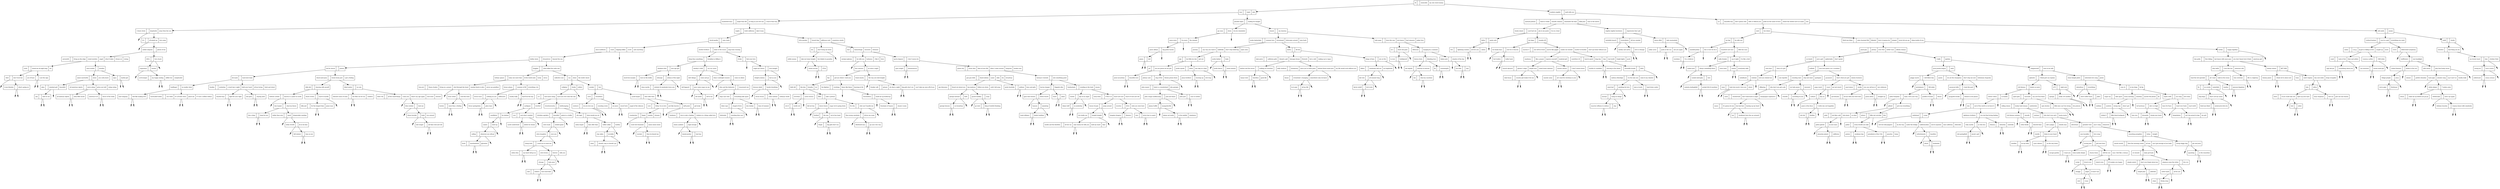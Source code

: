 digraph{
graph [ordering="out"];
node [fontsize = "10"shape = "record"];
"lit" [label ="lit | |  miserable |  my own worst enemy"];
"iyaz" [label ="iyaz | |  reply |  solo"];
"backstreet boys" [label ="backstreet boys | |  larger than life |  as long as you love me |  I want it that way"];
"3 doors down" [label ="3 doors down | |  kryptonite |  away from the sun"];
"311" [label ="311 | |  all mixed up |  love song"];
"ashlee simpson" [label ="ashlee simpson | |  pieces of me"];
"aerosmith" [label ="aerosmith | |  living on the edge |  sweet emotion |  angel |  what it takes |  dream on  |  crying"];
"ac/dc" [label ="ac/dc | |  shook me all night long |  tnt"];
"3oh3" [label ="3oh3 | |  don't trust me"];
"4 non blondes" [label ="4 non blondes | |  what's going on"];
"ace of base" [label ="ace of base | |  i saw the sign"];
"anna malick" [label ="anna malick | |  breathe"];
"alanis morrisette" [label ="alanis morrisette | |  ironic |  you outta know"];
"akon" [label ="akon | |  sweetest girl |  beautiful"];
"aha" [label ="aha | |  take on me"];
"all american rejects" [label ="all american rejects | |  move along |  gives you hell |  swing swing"];
"all ameican rejects" [label ="all ameican rejects | |  dirty little secret"];
"american hi fi" [label ="american hi fi | |  flavor of the week"];
"aqua" [label ="aqua | |  barbie girl"];
"b52's" [label ="b52's | |  love shack"];
"augustana" [label ="augustana | |  boston"];
"avril lavigne" [label ="avril lavigne | |  my happy ending |  sk8ter boi |  complicated"];
"eagles" [label ="eagles | |  hotel california |  take it easy"];
"david guetta" [label ="david guetta | |  sexy chick"];
"dave matthews" [label ="dave matthews | |  crash |  tripping billies |  crush |  ants marching"];
"bobby darin" [label ="bobby darin | |  dreamlover |  beyond the sea"];
"bel biv devoe" [label ="bel biv devoe | |  poison"];
"bb mack" [label ="bb mack | |  back here baby"];
"badfinger" [label ="badfinger | |  no matter what"];
"bad company" [label ="bad company | |  feel like making love"];
"barenaked ladies" [label ="barenaked ladies | |  one week |  it's all been done |  pinch me |  if i had a million dollars"];
"beatles" [label ="beatles | |  yesterday |  a hard day's night |  hold your hand |  all my loving |  twist and shout"];
"beastie boys" [label ="beastie boys | |  fight for your right"];
"bee gees" [label ="bee gees | |  staying alive"];
"black eyed peas" [label ="black eyed peas | |  boom boom pow |  i got a feeling"];
"billy idol" [label ="billy idol | |  dancing with myself"];
"belinda carlisle" [label ="belinda carlisle | |  heaven is a place on earth"];
"ben harper" [label ="ben harper | |  steal my kisses"];
"ben e king" [label ="ben e king | |  stand by me"];
"better than ezra" [label ="better than ezra | |  good |  desperately wanting"];
"betty everett" [label ="betty everett | |  its in his kiss"];
"bill winters" [label ="bill winters | |  lean on me"];
"black crowes" [label ="black crowes | |  hard to handle"];
"billy joel" [label ="billy joel | |  for the longest time |  piano man"];
"blind melon" [label ="blind melon | |  no rain"];
"blessed union of souls" [label ="blessed union of souls | |  she likes me for me |  i believe"];
"blink 182" [label ="blink 182 | |  all the small things |  i miss you |  what's my age again |  rock show |  dammit"];
"blue october" [label ="blue october | |  hate me"];
"blues traveler" [label ="blues traveler | |  hook |  run around"];
"bob seager" [label ="bob seager | |  old time rock and roll"];
"buggles" [label ="buggles | |  video killed the radio star"];
"britney spears" [label ="britney spears | |  baby one more time |  til the world ends |  lucky |  circus"];
"bon jovi" [label ="bon jovi | |  blaze of glory |  living on a prayer |  shot through the heart |  wanted dead or alive |  never say goodbye"];
"brian setzer" [label ="brian setzer | |  rock this town"];
"boston" [label ="boston | |  more than a feeling"];
"bryan adams" [label ="bryan adams | |  summer of 69 |  everything i do"];
"bruno mars" [label ="bruno mars | |  nothing on you |  billionaire"];
"bruce springsteen" [label ="bruce springsteen | |  glory days"];
"buddy holly" [label ="buddy holly | |  that'll be the day"];
"collective soul" [label ="collective soul | |  run |  shine |  the world i know"];
"coldplay" [label ="coldplay | |  clocks |  yellow"];
"ccr" [label ="ccr | |  bad moon rising |  have you ever seen the rain"];
"cardigans" [label ="cardigans | |  lovefool"];
"candlebox" [label ="candlebox | |  far behind"];
"cameo" [label ="cameo | |  word up"];
"calling" [label ="calling | |  wherever you will go"];
"bush" [label ="bush | |  machinehead |  glycerine"];
"cars" [label ="cars | |  just what i needed"];
"carrie underwood" [label ="carrie underwood | |  before he cheats"];
"chumbawumba" [label ="chumbawumba | |  tubthumping"];
"christina aguilera" [label ="christina aguilera | |  beautiful |  genie in a bottle"];
"chris isaak" [label ="chris isaak | |  wicked game"];
"chris daughtry" [label ="chris daughtry | |  over you"];
"cheap trick" [label ="cheap trick | |  i want you to want me"];
"celine dion" [label ="celine dion | |  my heart will go on"];
"chris brown" [label ="chris brown | |  forever |  with you"];
"chicago" [label ="chicago | |  look away"];
"cher" [label ="cher | |  believe |  turn back time"];
"city high" [label ="city high | |  what would you do"];
"cindy lauper" [label ="cindy lauper | |  time after time"];
"colbie caillat" [label ="colbie caillat | |  bubbly"];
"clay aiken" [label ="clay aiken | |  invisible"];
"clash" [label ="clash | |  should i stay or should i go"];
"cracker" [label ="cracker | |  low"];
"corrs" [label ="corrs | |  breathless"];
"contours" [label ="contours | |  do you love me"];
"counting crows" [label ="counting crows | |  mr jones |  round here |  angel of the silences"];
"cyndi lauper" [label ="cyndi lauper | |  time after time"];
"cure" [label ="cure | |  friday i'm in love |  just like heaven"];
"cranberries" [label ="cranberries | |  linger |  zombie |  dreams"];
"crash test dummies" [label ="crash test dummies | |  mmm mmm mmm"];
"crystals" [label ="crystals | |  then he kissed me"];
"daft punk" [label ="daft punk | |  get lucky"];
"darkness" [label ="darkness | |  love is only a feeling |  i believe in a thing called love"];
"damn yankees" [label ="damn yankees | |  high enough"];
"daniel powter" [label ="daniel powter | |  bad day"];
"doobie brothers" [label ="doobie brothers | |  listen to the music |  long train running"];
"deep blue something" [label ="deep blue something | |  breakfast at tiffany's"];
"deadeye dick" [label ="deadeye dick | |  new age girl"];
"david lee murphy" [label ="david lee murphy | |  dust on the bottle"];
"debarge" [label ="debarge | |  rythym of the night"];
"dean martin" [label ="dean martin | |  nobody til somebody loves you"];
"destiny's child" [label ="destiny's child | |  say my name"];
"dell vikings" [label ="dell vikings | |  come and go"];
"def leppard" [label ="def leppard | |  pour some sugar on me"];
"del amitri" [label ="del amitri | |  roll to me"];
"dexy's midnight runners" [label ="dexy's midnight runners | |  come on eileen"];
"dion and the belmonts" [label ="dion and the belmonts | |  runaround sue"];
"dog's eye view" [label ="dog's eye view | |  everything falls apart"];
"dixie cups" [label ="dixie cups | |  chapel of love"];
"dishwalla" [label ="dishwalla | |  counting blue cars"];
"don henley" [label ="don henley | |  boys of summer"];
"drake" [label ="drake | |  find your love"];
"eagle eye cherry" [label ="eagle eye cherry | |  save tonight"];
"dwight yoakum" [label ="dwight yoakum | |  fast as you"];
"duncan sheik" [label ="duncan sheik | |  barely breathing"];
"duran duran" [label ="duran duran | |  come undone |  ordinary world"];
"elvis presley" [label ="elvis presley | |  hound dog |  jailhouse rock |  suspicious minds"];
"elo" [label ="elo | |  don't bring me down"];
"eddie money" [label ="eddie money | |  take me home tonight |  two tickets to paradise"];
"edwin mccain" [label ="edwin mccain | |  i'll be"];
"fuel" [label ="fuel | |  hemorrhage |  innocent |  shimmer"];
"enrique iglesias" [label ="enrique iglesias | |  be with you |  bailamos |  i like it |  hero"];
"four seasons" [label ="four seasons | |  oh what a night"];
"flys" [label ="flys | |  got you where i want you"];
"faith hill" [label ="faith hill | |  this kiss |  breathe |  cry"];
"everclear" [label ="everclear | |  santa monica"];
"eve 6" [label ="eve 6 | |  inside out"];
"filter" [label ="filter | |  take a picture"];
"fall out boy" [label ="fall out boy | |  dance dance |  sugar we're going down"];
"fastball" [label ="fastball | |  the way |  out of my head"];
"fergie" [label ="fergie | |  big girls don't cry"];
"flo rida" [label ="flo rida | |  club can't handle me"];
"fine young cannibals" [label ="fine young cannibals | |  drives me crazy"];
"fleetwood mac" [label ="fleetwood mac | |  go your own way"];
"foo fighters" [label ="foo fighters | |  everlong |  times like these |  learning to fly"];
"foundations" [label ="foundations | |  build me up buttercup"];
"fountains of wayne" [label ="fountains of wayne | |  stacey's mom"];
"frank sinatra" [label ="frank sinatra | |  the way you look tonight"];
"frankie valli" [label ="frankie valli | |  grease  |  oh what a night |  big girls don't cry |  can't take my eyes off of you"];
"gavin degraw" [label ="gavin degraw | |  i don't wanna be"];
"gary wright" [label ="gary wright | |  dreamweaver"];
"green day" [label ="green day | |  brain stew |  time of your life |  when I come around |  longview |  basket case"];
"goo goo dolls" [label ="goo goo dolls | |  black balloon |  name |  slide |  iris |  broadway"];
"gin blossoms" [label ="gin blossoms | |  found out about you |  hey jealousy |  follow you down |  until i fall away"];
"george michael" [label ="george michael | |  faith"];
"george benson" [label ="george benson | |  on broadway"];
"gnarls barkley" [label ="gnarls barkley | |  crazy"];
"go west" [label ="go west | |  king of wishful thinking"];
"good charlotte" [label ="good charlotte | |  anthem |  boys and girls"];
"herman's hermits" [label ="herman's hermits | |  into something good"];
"harvey danger" [label ="harvey danger | |  flagpole sitta"];
"gym class heroes" [label ="gym class heroes | |  stereo hearts"];
"hanson" [label ="hanson | |  mmmbop"];
"hank williams" [label ="hank williams | |  family tradition"];
"heart" [label ="heart | |  alone"];
"hoobastank" [label ="hoobastank | |  crawling in the dark |  reason"];
"hinder" [label ="hinder | |  lips of an angel"];
"hilary duff" [label ="hilary duff | |  so yesterday"];
"huey lewis" [label ="huey lewis | |  if this is it |  heart and soul |  heart of rock and roll"];
"house of pain" [label ="house of pain | |  jump around"];
"hot chelle rae" [label ="hot chelle rae | |  tonight tonight"];
"hootie and the blowfish" [label ="hootie and the blowfish | |  let her cry |  only wanna be with you |  hold my hand |  time"];
"incubus" [label ="incubus | |  drive |  wish you were here"];
"imagine dragons" [label ="imagine dragons | |  demons"];
"inxs" [label ="inxs | |  never tear us apart"];
"jennifer lopez" [label ="jennifer lopez | |  waiting for tonight"];
"jay sean" [label ="jay sean | |  down |  do you remember"];
"jason mraz" [label ="jason mraz | |  I'm yours |  the remedy"];
"jason aldean" [label ="jason aldean | |  big green tractor"];
"james" [label ="james | |  laid"];
"knack" [label ="knack | |  my sharona"];
"justin timberlake" [label ="justin timberlake | |  summer love |  lovestoned |  what goes around |  sexy back"];
"journey" [label ="journey | |  any way you want it |  faithfully |  don't stop believing |  open arms"];
"jojo" [label ="jojo | |  too little too late |  get out"];
"jet" [label ="jet | |  are you gonna be my girl"];
"jesse mccartney" [label ="jesse mccartney | |  beautiful soul"];
"johnny cash" [label ="johnny cash | |  ring of fire |  folsom prison blues"];
"john mayer" [label ="john mayer | |  body is a wonderland |  why georgia"];
"john cougar mellencamp" [label ="john cougar mellencamp | |  jack and diane"];
"jimmy buffet" [label ="jimmy buffet | |  margaritaville"];
"jimmy eat world" [label ="jimmy eat world | |  in the middle |  sweetness"];
"john parr" [label ="john parr | |  man in motion"];
"jordin sparks" [label ="jordin sparks | |  tattoo |  one step at a time"];
"jonas brothers" [label ="jonas brothers | |  burning up |  love bug"];
"justin bieber" [label ="justin bieber | |  baby"];
"justin biever" [label ="justin biever | |  eenie meenie"];
"kesha" [label ="kesha | |  tik tok"];
"katy perry" [label ="katy perry | |  california girls |  i kissed a girl |  teenage dream |  firework |  hot n cold |  waking up in vegas"];
"katrina and the waves" [label ="katrina and the waves | |  walking on sunshine"];
"kanye west" [label ="kanye west | |  heartless |  good life"];
"kelly clarkson" [label ="kelly clarkson | |  breakaway |  since you've been gone |  behind these hazel eyes |  my life would suck without you"];
"keane" [label ="keane | |  everybody's changing |  somewhere only we know"];
"kc & jojo" [label ="kc & jojo | |  all my life"];
"kings of leon" [label ="kings of leon | |  sex on fire"];
"killers" [label ="killers | |  somebody told me  |  mr brightside"];
"kid rock" [label ="kid rock | |  all summer long"];
"kevin rudolf" [label ="kevin rudolf | |  let it rock"];
"lady gaga" [label ="lady gaga | |  born this way |  just dance |  bad romance |  poker face"];
"la's" [label ="la's | |  there she goes"];
"la roux" [label ="la roux | |  bulletproof"];
"lifehouse" [label ="lifehouse | |  hanging by a moment"];
"leonna lewis" [label ="leonna lewis | |  bleeding love"];
"led zepelin" [label ="led zepelin | |  stairway to heaven"];
"len" [label ="len | |  steal my sunshine"];
"lfo" [label ="lfo | |  summergirls"];
"linkin park" [label ="linkin park | |  shadow of the day"];
"lisa loeb" [label ="lisa loeb | |  stay"];
"modern english" [label ="modern english | |  melt with you"];
"michael jackson" [label ="michael jackson | |  black or white |  smooth criminal |  remember the time |  billie jean |  man in the mirror"];
"lonely island" [label ="lonely island | |  i just had sex |  jizz in my pants |  i'm on a boat"];
"lmfao" [label ="lmfao | |  party rock"];
"live" [label ="live | |  lightning crashes |  all over you |  i alone"];
"lou bega" [label ="lou bega | |  mambo #5"];
"los lonely boys" [label ="los lonely boys | |  how far is heaven"];
"lost trailers" [label ="lost trailers | |  holler back"];
"maroon 5" [label ="maroon 5 | |  she will be loved |  moves like jagger |  makes me wonder |  harder to breathe |  won't go home without you"];
"madonna" [label ="madonna | |  like a prayer |  express yourself |  material girl"];
"lynyrd skynyrd" [label ="lynyrd skynyrd | |  gimme 3 steps |  simple man |  sweet home alabama"];
"luke bryan" [label ="luke bryan | |  country girl shake it for me"];
"marion winans" [label ="marion winans | |  I don't wanna know"];
"mariah carey" [label ="mariah carey | |  all i want for christmas is you"];
"matchbox 20" [label ="matchbox 20 | |  back to good |  long day |  3am |  real world |  bright lights |  push"];
"martha & vandellas" [label ="martha & vandellas | |  dancing in the street"];
"meredith brooks" [label ="meredith brooks | |  bitch"];
"melissa etheridge" [label ="melissa etheridge | |  i'm the only one |  come to my window"];
"meat loaf" [label ="meat loaf | |  anything for love"];
"mccoys" [label ="mccoys | |  hang on sloopy"];
"maurice williams & zodiacs" [label ="maurice williams & zodiacs | |  stay "];
"men at work" [label ="men at work | |  land down under"];
"mighty mighty bosstones" [label ="mighty mighty bosstones | |  impression that i get"];
"michelle branch" [label ="michelle branch | |  everywhere |  all you wanted"];
"mickey and sylvia" [label ="mickey and sylvia | |  love is strange"];
"missy elliot" [label ="missy elliot | |  lady marmalade"];
"miley cyrus" [label ="miley cyrus | |  party in the usa |  see you again"];
"u2" [label ="u2 | |  beautiful day |  who's gonna ride  |  with or without you |  pride (in the name of love) |  where the streets have no name |  one"];
"next" [label ="next | |  too closes"];
"mr big" [label ="mr big | |  be with you"];
"montell jordan" [label ="montell jordan | |  this is how we do it"];
"monkees" [label ="monkees | |  I'm a believer"];
"mumford and sons" [label ="mumford and sons | |  little lion man"];
"nelly furtado" [label ="nelly furtado | |  say it right |  I'm like a bird"];
"naked eyes" [label ="naked eyes | |  always something there"];
"natalie imbruglia" [label ="natalie imbruglia | |  torn"];
"natasha bedingfield" [label ="natasha bedingfield | |  pocket full of sunshine"];
"neon trees" [label ="neon trees | |  animal |  everybody talks"];
"third eye blind" [label ="third eye blind | |  semi charmed life |  blinded |  how's it gonna be |  jumper |  never let you go |  deep inside of you"];
"pearl jam" [label ="pearl jam | |  jeremy |  even flow |  better man |  elderly woman "];
"no doubt" [label ="no doubt | |  just a girl |  spiderwebs |  don't speak"];
"nine days" [label ="nine days | |  story of a girl"];
"nickelback" [label ="nickelback | |  rockstar |  how you remind me"];
"neyo" [label ="neyo | |  hate how much i love you |  closer"];
"outfield" [label ="outfield | |  your love (josie's on a vacation)"];
"one republic" [label ="one republic | |  counting stars |  stop and stare |  apologize"];
"offspring" [label ="offspring | |  why don't you get a job"];
"oasis" [label ="oasis | |  wonderwall |  don't look back in anger |  champagne supernova"];
"nsync" [label ="nsync | |  it's gonna be me |  bye bye bye |  tearing up my heart"];
"oar" [label ="oar | |  shattered (turn the car around)"];
"our lady peace" [label ="our lady peace | |  innocent"];
"orianthi" [label ="orianthi | |  according to you"];
"paramore" [label ="paramore | |  that's what you get |  misery business"];
"papa roach" [label ="papa roach | |  scars |  my last resort"];
"outkast" [label ="outkast | |  hey ya"];
"panic at the disco" [label ="panic at the disco | |  I write sins not tragedies"];
"owl city" [label ="owl city | |  fireflies"];
"paul simon" [label ="paul simon | |  cecilia |  you can call me al |  mrs robinson"];
"pat benatar" [label ="pat benatar | |  hit me with your best shot"];
"paula abdul" [label ="paula abdul | |  straight up"];
"r kelly" [label ="r kelly | |  ignition"];
"pure prairie league" [label ="pure prairie league | |  amie"];
"peggy march" [label ="peggy march | |  i will follow him"];
"proclaimers" [label ="proclaimers | |  500 miles"];
"peter frampton" [label ="peter frampton | |  baby i love your way"];
"pitbull" [label ="pitbull | |  give me everything"];
"pink" [label ="pink | |  just like a pill |  who knew  |  so what"];
"peter gabriel" [label ="peter gabriel | |  in your eyes"];
"phantom planet" [label ="phantom planet | |  california"];
"prince" [label ="prince | |  little red corvette |  kiss"];
"police" [label ="police | |  every breath you take"];
"poison" [label ="poison | |  unskinny bop"];
"presidents of the USA" [label ="presidents of the USA | |  peaches |  lump"];
"puddle of mudd" [label ="puddle of mudd | |  blurry"];
"queen" [label ="queen | |  we are the champions |  don't stop me now |  bohemian rhapsody"];
"pussycat dolls" [label ="pussycat dolls | |  i hate this part"];
"quagarth brooks" [label ="quagarth brooks | |  friends in low places"];
"steppenwolf" [label ="steppenwolf | |  born to be wild"];
"splendor" [label ="splendor | |  I think god can explain"];
"rob thomas" [label ="rob thomas | |  lonely no more"];
"ritchie valens" [label ="ritchie valens | |  la bamba"];
"rem" [label ="rem | |  end of the world as we know it"];
"radiohead" [label ="radiohead | |  creep"];
"red hot chili peppers" [label ="red hot chili peppers | |  by the way |  under the bridge |  californication |  soul to squeeze |  dani california |  otherside"];
"refreshments" [label ="refreshments | |  banditos"];
"rehab" [label ="rehab | |  bartender"];
"righteous brothers" [label ="righteous brothers | |  you lost that loving feeling"];
"ricky martin" [label ="ricky martin | |  la vida loca"];
"rick springfield" [label ="rick springfield | |  jessie's girl"];
"rihanna" [label ="rihanna | |  disturbia |  umbrella"];
"spice girls" [label ="spice girls | |  wannabe |  say you'll be there"];
"rolling stones" [label ="rolling stones | |  honky tonk woman |  satisfaction"];
"rob thomas santana" [label ="rob thomas santana | |  smooth"];
"robin thicke" [label ="robin thicke | |  blurred lines"];
"santana" [label ="santana | |  why don't you and i |  maria maria"];
"salt n peppa" [label ="salt n peppa | |  whatta man"];
"roxette" [label ="roxette | |  listen to your heart"];
"ronettes" [label ="ronettes | |  be my baby"];
"ryan cabrera" [label ="ryan cabrera | |  on the way down"];
"silverchair" [label ="silverchair | |  greatest view |  ana's song |  tomorrow"];
"sara barailles" [label ="sara barailles | |  love song"];
"saving jane" [label ="saving jane | |  girl next door"];
"savage garden" [label ="savage garden | |  I want you |  truly madly deeply"];
"shania twain" [label ="shania twain | |  still the one |  man i feel like a woman"];
"script" [label ="script | |  break even"];
"shaggy" [label ="shaggy | |  angel |  it wasn't me"];
"seal" [label ="seal | |  crazy"];
"sheryl crow" [label ="sheryl crow | |  if it makes you happy"];
"smashing pumpkins" [label ="smashing pumpkins | |  today |  tonight"];
"smash mouth" [label ="smash mouth | |  then the morning comes |  all star |  can't get enough of you baby"];
"sir mixalot" [label ="sir mixalot | |  baby got back"];
"simple minds" [label ="simple minds | |  don't you forget about me"];
"simple plan" [label ="simple plan | |  addicted"];
"sixpence none the richer" [label ="sixpence none the richer | |  kiss me"];
"sister hazel" [label ="sister hazel | |  all for you"];
"sisqo" [label ="sisqo | |  thong song"];
"snoop doggy dog" [label ="snoop doggy dog | |  gin and juice"];
"spacehog" [label ="spacehog | |  in the meantime"];
"spin doctors" [label ="spin doctors | |  little miss can't be wrong |  two princes"];
"sr71" [label ="sr71 | |  right now"];
"sponge" [label ="sponge | |  molly (16 candles)"];
"stone temple pilots" [label ="stone temple pilots | |  interstate love song |  plush"];
"stereofuse" [label ="stereofuse | |  everything"];
"steve miller band" [label ="steve miller band | |  joker"];
"sum 41" [label ="sum 41 | |  in too deep |  fat lip"];
"sugar ray" [label ="sugar ray | |  falls apart |  every morning |  someday |  answer the phone |  fly"];
"sublime" [label ="sublime | |  santeria |  wrong way |  what I got"];
"stroke 9" [label ="stroke 9 | |  little black backpack"];
"taylor swift" [label ="taylor swift | |  our song |  love story"];
"tal bachman" [label ="tal bachman | |  she's so high"];
"taio cruz" [label ="taio cruz | |  dynamite |  break your heart"];
"tears for fears" [label ="tears for fears | |  head over heals |  mad world"];
"temptations" [label ="temptations | |  ain't too proud to beg |  my girl"];
"turtles" [label ="turtles | |  happy together"];
"tom petty" [label ="tom petty | |  free falling |  last dance with mary jane |  you don't know how it feels |  american girl"];
"toby keith" [label ="toby keith | |  i love this bar |  american ride"];
"toad the wet sprocket" [label ="toad the wet sprocket | |  all i want |  walk on the ocean"];
"tlc" [label ="tlc | |  no scrubs |  waterfalls"];
"ting tings" [label ="ting tings | |  that's not my name"];
"thrid eye blind" [label ="thrid eye blind | |  motorcycle drive by"];
"toadies" [label ="toadies | |  possum kingdom"];
"tom cochrane" [label ="tom cochrane | |  life is a highway"];
"tommy tutone" [label ="tommy tutone | |  867 5309"];
"tommy james" [label ="tommy james | |  i think we're alone now"];
"train" [label ="train | |  meet virginia |  hey soul sister |  drops of jupiter"];
"toto" [label ="toto | |  africa"];
"tonic" [label ="tonic | |  if you could only see |  open up your eyes"];
"tool" [label ="tool | |  sober"];
"tracy chapman" [label ="tracy chapman | |  fast car |  give me one reason"];
"will smith" [label ="will smith | |  miami"];
"vertical horizon" [label ="vertical horizon | |  you're a god |  everything you want"];
"usher" [label ="usher | |  o.m.g. |  dj got us falling in love |  caught up |  more"];
"used" [label ="used | |  taste of ink |  blue and yellow"];
"ugly kid joe" [label ="ugly kid joe | |  everything about you"];
"vanessa carlton" [label ="vanessa carlton | |  1000 miles"];
"van morrison" [label ="van morrison | |  brown eyed girl"];
"verve" [label ="verve | |  bittersweet symphony"];
"wallflowers" [label ="wallflowers | |  one headlight"];
"violent femmes" [label ="violent femmes | |  blister in the sun"];
"village people" [label ="village people | |  ymca"];
"verve pipe" [label ="verve pipe | |  freshman"];
"wild cherry" [label ="wild cherry | |  play that funky music"];
"weezer" [label ="weezer | |  perfect situation |  hash pipe |  sweater song |  say it ain't so |  buddy holly"];
"white stripes" [label ="white stripes | |  7 nation army"];
"wham" [label ="wham | |  wake me up before you go go"];
"whitesnake" [label ="whitesnake | |  here I go again"];
"whitney houston" [label ="whitney houston | |  i wanna dance with somebody"];
"zedd" [label ="zedd | |  clarity"];
"wonders" [label ="wonders | |  that thing you do"];
"zac brown band" [label ="zac brown band | |  toes |  chicken fried"];
"young mc" [label ="young mc | |  bust a move"];
"yellowcard" [label ="yellowcard | |  ocean avenue"];
"lit"  -> "iyaz" 
"iyaz"  -> "backstreet boys" 
"backstreet boys"  -> "3 doors down" 
nullptr0[shape=point]
"3 doors down"  -> nullptr0
"3 doors down"  -> "311" 
nullptr1[shape=point]
"311"  -> nullptr1
"311"  -> "ashlee simpson" 
"ashlee simpson"  -> "aerosmith" 
"aerosmith"  -> "ac/dc" 
"ac/dc"  -> "3oh3" 
nullptr2[shape=point]
"3oh3"  -> nullptr2
"3oh3"  -> "4 non blondes" 
nullptr3[shape=point]
"4 non blondes"  -> nullptr3
nullptr4[shape=point]
"4 non blondes"  -> nullptr4
"ac/dc"  -> "ace of base" 
nullptr5[shape=point]
"ace of base"  -> nullptr5
nullptr6[shape=point]
"ace of base"  -> nullptr6
"aerosmith"  -> "anna malick" 
"anna malick"  -> "alanis morrisette" 
"alanis morrisette"  -> "akon" 
"akon"  -> "aha" 
nullptr7[shape=point]
"aha"  -> nullptr7
nullptr8[shape=point]
"aha"  -> nullptr8
nullptr9[shape=point]
"akon"  -> nullptr9
"alanis morrisette"  -> "all american rejects" 
"all american rejects"  -> "all ameican rejects" 
nullptr10[shape=point]
"all ameican rejects"  -> nullptr10
nullptr11[shape=point]
"all ameican rejects"  -> nullptr11
"all american rejects"  -> "american hi fi" 
nullptr12[shape=point]
"american hi fi"  -> nullptr12
nullptr13[shape=point]
"american hi fi"  -> nullptr13
"anna malick"  -> "aqua" 
nullptr14[shape=point]
"aqua"  -> nullptr14
nullptr15[shape=point]
"aqua"  -> nullptr15
"ashlee simpson"  -> "b52's" 
"b52's"  -> "augustana" 
nullptr16[shape=point]
"augustana"  -> nullptr16
"augustana"  -> "avril lavigne" 
nullptr17[shape=point]
"avril lavigne"  -> nullptr17
nullptr18[shape=point]
"avril lavigne"  -> nullptr18
nullptr19[shape=point]
"b52's"  -> nullptr19
"backstreet boys"  -> "eagles" 
"eagles"  -> "david guetta" 
"david guetta"  -> "dave matthews" 
"dave matthews"  -> "bobby darin" 
"bobby darin"  -> "bel biv devoe" 
"bel biv devoe"  -> "bb mack" 
"bb mack"  -> "badfinger" 
"badfinger"  -> "bad company" 
nullptr20[shape=point]
"bad company"  -> nullptr20
nullptr21[shape=point]
"bad company"  -> nullptr21
"badfinger"  -> "barenaked ladies" 
nullptr22[shape=point]
"barenaked ladies"  -> nullptr22
nullptr23[shape=point]
"barenaked ladies"  -> nullptr23
"bb mack"  -> "beatles" 
"beatles"  -> "beastie boys" 
nullptr24[shape=point]
"beastie boys"  -> nullptr24
nullptr25[shape=point]
"beastie boys"  -> nullptr25
"beatles"  -> "bee gees" 
nullptr26[shape=point]
"bee gees"  -> nullptr26
nullptr27[shape=point]
"bee gees"  -> nullptr27
"bel biv devoe"  -> "black eyed peas" 
"black eyed peas"  -> "billy idol" 
"billy idol"  -> "belinda carlisle" 
nullptr28[shape=point]
"belinda carlisle"  -> nullptr28
"belinda carlisle"  -> "ben harper" 
"ben harper"  -> "ben e king" 
nullptr29[shape=point]
"ben e king"  -> nullptr29
nullptr30[shape=point]
"ben e king"  -> nullptr30
"ben harper"  -> "better than ezra" 
nullptr31[shape=point]
"better than ezra"  -> nullptr31
"better than ezra"  -> "betty everett" 
nullptr32[shape=point]
"betty everett"  -> nullptr32
"betty everett"  -> "bill winters" 
nullptr33[shape=point]
"bill winters"  -> nullptr33
nullptr34[shape=point]
"bill winters"  -> nullptr34
"billy idol"  -> "black crowes" 
"black crowes"  -> "billy joel" 
nullptr35[shape=point]
"billy joel"  -> nullptr35
nullptr36[shape=point]
"billy joel"  -> nullptr36
nullptr37[shape=point]
"black crowes"  -> nullptr37
"black eyed peas"  -> "blind melon" 
"blind melon"  -> "blessed union of souls" 
nullptr38[shape=point]
"blessed union of souls"  -> nullptr38
nullptr39[shape=point]
"blessed union of souls"  -> nullptr39
"blind melon"  -> "blink 182" 
nullptr40[shape=point]
"blink 182"  -> nullptr40
"blink 182"  -> "blue october" 
nullptr41[shape=point]
"blue october"  -> nullptr41
"blue october"  -> "blues traveler" 
nullptr42[shape=point]
"blues traveler"  -> nullptr42
"blues traveler"  -> "bob seager" 
nullptr43[shape=point]
"bob seager"  -> nullptr43
nullptr44[shape=point]
"bob seager"  -> nullptr44
"bobby darin"  -> "buggles" 
"buggles"  -> "britney spears" 
"britney spears"  -> "bon jovi" 
nullptr45[shape=point]
"bon jovi"  -> nullptr45
"bon jovi"  -> "brian setzer" 
"brian setzer"  -> "boston" 
nullptr46[shape=point]
"boston"  -> nullptr46
nullptr47[shape=point]
"boston"  -> nullptr47
nullptr48[shape=point]
"brian setzer"  -> nullptr48
"britney spears"  -> "bryan adams" 
"bryan adams"  -> "bruno mars" 
"bruno mars"  -> "bruce springsteen" 
nullptr49[shape=point]
"bruce springsteen"  -> nullptr49
nullptr50[shape=point]
"bruce springsteen"  -> nullptr50
nullptr51[shape=point]
"bruno mars"  -> nullptr51
"bryan adams"  -> "buddy holly" 
nullptr52[shape=point]
"buddy holly"  -> nullptr52
nullptr53[shape=point]
"buddy holly"  -> nullptr53
"buggles"  -> "collective soul" 
"collective soul"  -> "coldplay" 
"coldplay"  -> "ccr" 
"ccr"  -> "cardigans" 
"cardigans"  -> "candlebox" 
"candlebox"  -> "cameo" 
"cameo"  -> "calling" 
"calling"  -> "bush" 
nullptr54[shape=point]
"bush"  -> nullptr54
nullptr55[shape=point]
"bush"  -> nullptr55
nullptr56[shape=point]
"calling"  -> nullptr56
nullptr57[shape=point]
"cameo"  -> nullptr57
nullptr58[shape=point]
"candlebox"  -> nullptr58
"cardigans"  -> "cars" 
"cars"  -> "carrie underwood" 
nullptr59[shape=point]
"carrie underwood"  -> nullptr59
nullptr60[shape=point]
"carrie underwood"  -> nullptr60
nullptr61[shape=point]
"cars"  -> nullptr61
"ccr"  -> "chumbawumba" 
"chumbawumba"  -> "christina aguilera" 
"christina aguilera"  -> "chris isaak" 
"chris isaak"  -> "chris daughtry" 
"chris daughtry"  -> "cheap trick" 
"cheap trick"  -> "celine dion" 
nullptr62[shape=point]
"celine dion"  -> nullptr62
nullptr63[shape=point]
"celine dion"  -> nullptr63
"cheap trick"  -> "chris brown" 
"chris brown"  -> "chicago" 
"chicago"  -> "cher" 
nullptr64[shape=point]
"cher"  -> nullptr64
nullptr65[shape=point]
"cher"  -> nullptr65
nullptr66[shape=point]
"chicago"  -> nullptr66
nullptr67[shape=point]
"chris brown"  -> nullptr67
nullptr68[shape=point]
"chris daughtry"  -> nullptr68
nullptr69[shape=point]
"chris isaak"  -> nullptr69
nullptr70[shape=point]
"christina aguilera"  -> nullptr70
"chumbawumba"  -> "city high" 
"city high"  -> "cindy lauper" 
nullptr71[shape=point]
"cindy lauper"  -> nullptr71
nullptr72[shape=point]
"cindy lauper"  -> nullptr72
"city high"  -> "colbie caillat" 
"colbie caillat"  -> "clay aiken" 
"clay aiken"  -> "clash" 
nullptr73[shape=point]
"clash"  -> nullptr73
nullptr74[shape=point]
"clash"  -> nullptr74
nullptr75[shape=point]
"clay aiken"  -> nullptr75
nullptr76[shape=point]
"colbie caillat"  -> nullptr76
nullptr77[shape=point]
"coldplay"  -> nullptr77
"collective soul"  -> "cracker" 
"cracker"  -> "corrs" 
"corrs"  -> "contours" 
nullptr78[shape=point]
"contours"  -> nullptr78
nullptr79[shape=point]
"contours"  -> nullptr79
"corrs"  -> "counting crows" 
nullptr80[shape=point]
"counting crows"  -> nullptr80
nullptr81[shape=point]
"counting crows"  -> nullptr81
"cracker"  -> "cyndi lauper" 
"cyndi lauper"  -> "cure" 
"cure"  -> "cranberries" 
nullptr82[shape=point]
"cranberries"  -> nullptr82
"cranberries"  -> "crash test dummies" 
nullptr83[shape=point]
"crash test dummies"  -> nullptr83
"crash test dummies"  -> "crystals" 
nullptr84[shape=point]
"crystals"  -> nullptr84
nullptr85[shape=point]
"crystals"  -> nullptr85
nullptr86[shape=point]
"cure"  -> nullptr86
"cyndi lauper"  -> "daft punk" 
nullptr87[shape=point]
"daft punk"  -> nullptr87
"daft punk"  -> "darkness" 
"darkness"  -> "damn yankees" 
nullptr88[shape=point]
"damn yankees"  -> nullptr88
"damn yankees"  -> "daniel powter" 
nullptr89[shape=point]
"daniel powter"  -> nullptr89
nullptr90[shape=point]
"daniel powter"  -> nullptr90
nullptr91[shape=point]
"darkness"  -> nullptr91
nullptr92[shape=point]
"dave matthews"  -> nullptr92
"david guetta"  -> "doobie brothers" 
"doobie brothers"  -> "deep blue something" 
"deep blue something"  -> "deadeye dick" 
"deadeye dick"  -> "david lee murphy" 
nullptr93[shape=point]
"david lee murphy"  -> nullptr93
nullptr94[shape=point]
"david lee murphy"  -> nullptr94
"deadeye dick"  -> "debarge" 
"debarge"  -> "dean martin" 
nullptr95[shape=point]
"dean martin"  -> nullptr95
nullptr96[shape=point]
"dean martin"  -> nullptr96
nullptr97[shape=point]
"debarge"  -> nullptr97
"deep blue something"  -> "destiny's child" 
"destiny's child"  -> "dell vikings" 
"dell vikings"  -> "def leppard" 
nullptr98[shape=point]
"def leppard"  -> nullptr98
"def leppard"  -> "del amitri" 
nullptr99[shape=point]
"del amitri"  -> nullptr99
nullptr100[shape=point]
"del amitri"  -> nullptr100
nullptr101[shape=point]
"dell vikings"  -> nullptr101
"destiny's child"  -> "dexy's midnight runners" 
nullptr102[shape=point]
"dexy's midnight runners"  -> nullptr102
"dexy's midnight runners"  -> "dion and the belmonts" 
nullptr103[shape=point]
"dion and the belmonts"  -> nullptr103
"dion and the belmonts"  -> "dog's eye view" 
"dog's eye view"  -> "dixie cups" 
"dixie cups"  -> "dishwalla" 
nullptr104[shape=point]
"dishwalla"  -> nullptr104
nullptr105[shape=point]
"dishwalla"  -> nullptr105
nullptr106[shape=point]
"dixie cups"  -> nullptr106
"dog's eye view"  -> "don henley" 
nullptr107[shape=point]
"don henley"  -> nullptr107
nullptr108[shape=point]
"don henley"  -> nullptr108
"doobie brothers"  -> "drake" 
nullptr109[shape=point]
"drake"  -> nullptr109
"drake"  -> "eagle eye cherry" 
"eagle eye cherry"  -> "dwight yoakum" 
"dwight yoakum"  -> "duncan sheik" 
nullptr110[shape=point]
"duncan sheik"  -> nullptr110
"duncan sheik"  -> "duran duran" 
nullptr111[shape=point]
"duran duran"  -> nullptr111
nullptr112[shape=point]
"duran duran"  -> nullptr112
nullptr113[shape=point]
"dwight yoakum"  -> nullptr113
nullptr114[shape=point]
"eagle eye cherry"  -> nullptr114
"eagles"  -> "elvis presley" 
"elvis presley"  -> "elo" 
"elo"  -> "eddie money" 
nullptr115[shape=point]
"eddie money"  -> nullptr115
"eddie money"  -> "edwin mccain" 
nullptr116[shape=point]
"edwin mccain"  -> nullptr116
nullptr117[shape=point]
"edwin mccain"  -> nullptr117
nullptr118[shape=point]
"elo"  -> nullptr118
"elvis presley"  -> "fuel" 
"fuel"  -> "enrique iglesias" 
nullptr119[shape=point]
"enrique iglesias"  -> nullptr119
"enrique iglesias"  -> "four seasons" 
"four seasons"  -> "flys" 
"flys"  -> "faith hill" 
"faith hill"  -> "everclear" 
"everclear"  -> "eve 6" 
nullptr120[shape=point]
"eve 6"  -> nullptr120
nullptr121[shape=point]
"eve 6"  -> nullptr121
nullptr122[shape=point]
"everclear"  -> nullptr122
"faith hill"  -> "filter" 
"filter"  -> "fall out boy" 
nullptr123[shape=point]
"fall out boy"  -> nullptr123
"fall out boy"  -> "fastball" 
nullptr124[shape=point]
"fastball"  -> nullptr124
"fastball"  -> "fergie" 
nullptr125[shape=point]
"fergie"  -> nullptr125
nullptr126[shape=point]
"fergie"  -> nullptr126
"filter"  -> "flo rida" 
"flo rida"  -> "fine young cannibals" 
nullptr127[shape=point]
"fine young cannibals"  -> nullptr127
"fine young cannibals"  -> "fleetwood mac" 
nullptr128[shape=point]
"fleetwood mac"  -> nullptr128
nullptr129[shape=point]
"fleetwood mac"  -> nullptr129
nullptr130[shape=point]
"flo rida"  -> nullptr130
"flys"  -> "foo fighters" 
nullptr131[shape=point]
"foo fighters"  -> nullptr131
"foo fighters"  -> "foundations" 
nullptr132[shape=point]
"foundations"  -> nullptr132
"foundations"  -> "fountains of wayne" 
nullptr133[shape=point]
"fountains of wayne"  -> nullptr133
nullptr134[shape=point]
"fountains of wayne"  -> nullptr134
"four seasons"  -> "frank sinatra" 
nullptr135[shape=point]
"frank sinatra"  -> nullptr135
"frank sinatra"  -> "frankie valli" 
nullptr136[shape=point]
"frankie valli"  -> nullptr136
nullptr137[shape=point]
"frankie valli"  -> nullptr137
"fuel"  -> "gavin degraw" 
"gavin degraw"  -> "gary wright" 
nullptr138[shape=point]
"gary wright"  -> nullptr138
nullptr139[shape=point]
"gary wright"  -> nullptr139
"gavin degraw"  -> "green day" 
"green day"  -> "goo goo dolls" 
"goo goo dolls"  -> "gin blossoms" 
"gin blossoms"  -> "george michael" 
"george michael"  -> "george benson" 
nullptr140[shape=point]
"george benson"  -> nullptr140
nullptr141[shape=point]
"george benson"  -> nullptr141
nullptr142[shape=point]
"george michael"  -> nullptr142
"gin blossoms"  -> "gnarls barkley" 
nullptr143[shape=point]
"gnarls barkley"  -> nullptr143
"gnarls barkley"  -> "go west" 
nullptr144[shape=point]
"go west"  -> nullptr144
nullptr145[shape=point]
"go west"  -> nullptr145
"goo goo dolls"  -> "good charlotte" 
nullptr146[shape=point]
"good charlotte"  -> nullptr146
nullptr147[shape=point]
"good charlotte"  -> nullptr147
"green day"  -> "herman's hermits" 
"herman's hermits"  -> "harvey danger" 
"harvey danger"  -> "gym class heroes" 
nullptr148[shape=point]
"gym class heroes"  -> nullptr148
"gym class heroes"  -> "hanson" 
"hanson"  -> "hank williams" 
nullptr149[shape=point]
"hank williams"  -> nullptr149
nullptr150[shape=point]
"hank williams"  -> nullptr150
nullptr151[shape=point]
"hanson"  -> nullptr151
"harvey danger"  -> "heart" 
nullptr152[shape=point]
"heart"  -> nullptr152
nullptr153[shape=point]
"heart"  -> nullptr153
"herman's hermits"  -> "hoobastank" 
"hoobastank"  -> "hinder" 
"hinder"  -> "hilary duff" 
nullptr154[shape=point]
"hilary duff"  -> nullptr154
nullptr155[shape=point]
"hilary duff"  -> nullptr155
nullptr156[shape=point]
"hinder"  -> nullptr156
"hoobastank"  -> "huey lewis" 
"huey lewis"  -> "house of pain" 
"house of pain"  -> "hot chelle rae" 
"hot chelle rae"  -> "hootie and the blowfish" 
nullptr157[shape=point]
"hootie and the blowfish"  -> nullptr157
nullptr158[shape=point]
"hootie and the blowfish"  -> nullptr158
nullptr159[shape=point]
"hot chelle rae"  -> nullptr159
nullptr160[shape=point]
"house of pain"  -> nullptr160
"huey lewis"  -> "incubus" 
"incubus"  -> "imagine dragons" 
nullptr161[shape=point]
"imagine dragons"  -> nullptr161
nullptr162[shape=point]
"imagine dragons"  -> nullptr162
"incubus"  -> "inxs" 
nullptr163[shape=point]
"inxs"  -> nullptr163
nullptr164[shape=point]
"inxs"  -> nullptr164
"iyaz"  -> "jennifer lopez" 
"jennifer lopez"  -> "jay sean" 
"jay sean"  -> "jason mraz" 
"jason mraz"  -> "jason aldean" 
"jason aldean"  -> "james" 
nullptr165[shape=point]
"james"  -> nullptr165
nullptr166[shape=point]
"james"  -> nullptr166
nullptr167[shape=point]
"jason aldean"  -> nullptr167
nullptr168[shape=point]
"jason mraz"  -> nullptr168
nullptr169[shape=point]
"jay sean"  -> nullptr169
"jennifer lopez"  -> "knack" 
"knack"  -> "justin timberlake" 
"justin timberlake"  -> "journey" 
"journey"  -> "jojo" 
"jojo"  -> "jet" 
"jet"  -> "jesse mccartney" 
nullptr170[shape=point]
"jesse mccartney"  -> nullptr170
nullptr171[shape=point]
"jesse mccartney"  -> nullptr171
"jet"  -> "johnny cash" 
"johnny cash"  -> "john mayer" 
"john mayer"  -> "john cougar mellencamp" 
"john cougar mellencamp"  -> "jimmy buffet" 
nullptr172[shape=point]
"jimmy buffet"  -> nullptr172
"jimmy buffet"  -> "jimmy eat world" 
nullptr173[shape=point]
"jimmy eat world"  -> nullptr173
nullptr174[shape=point]
"jimmy eat world"  -> nullptr174
nullptr175[shape=point]
"john cougar mellencamp"  -> nullptr175
"john mayer"  -> "john parr" 
nullptr176[shape=point]
"john parr"  -> nullptr176
nullptr177[shape=point]
"john parr"  -> nullptr177
nullptr178[shape=point]
"johnny cash"  -> nullptr178
"jojo"  -> "jordin sparks" 
"jordin sparks"  -> "jonas brothers" 
nullptr179[shape=point]
"jonas brothers"  -> nullptr179
nullptr180[shape=point]
"jonas brothers"  -> nullptr180
nullptr181[shape=point]
"jordin sparks"  -> nullptr181
"journey"  -> "justin bieber" 
nullptr182[shape=point]
"justin bieber"  -> nullptr182
"justin bieber"  -> "justin biever" 
nullptr183[shape=point]
"justin biever"  -> nullptr183
nullptr184[shape=point]
"justin biever"  -> nullptr184
"justin timberlake"  -> "kesha" 
"kesha"  -> "katy perry" 
"katy perry"  -> "katrina and the waves" 
"katrina and the waves"  -> "kanye west" 
nullptr185[shape=point]
"kanye west"  -> nullptr185
nullptr186[shape=point]
"kanye west"  -> nullptr186
nullptr187[shape=point]
"katrina and the waves"  -> nullptr187
"katy perry"  -> "kelly clarkson" 
"kelly clarkson"  -> "keane" 
"keane"  -> "kc & jojo" 
nullptr188[shape=point]
"kc & jojo"  -> nullptr188
nullptr189[shape=point]
"kc & jojo"  -> nullptr189
nullptr190[shape=point]
"keane"  -> nullptr190
nullptr191[shape=point]
"kelly clarkson"  -> nullptr191
"kesha"  -> "kings of leon" 
"kings of leon"  -> "killers" 
"killers"  -> "kid rock" 
"kid rock"  -> "kevin rudolf" 
nullptr192[shape=point]
"kevin rudolf"  -> nullptr192
nullptr193[shape=point]
"kevin rudolf"  -> nullptr193
nullptr194[shape=point]
"kid rock"  -> nullptr194
nullptr195[shape=point]
"killers"  -> nullptr195
nullptr196[shape=point]
"kings of leon"  -> nullptr196
"knack"  -> "lady gaga" 
"lady gaga"  -> "la's" 
"la's"  -> "la roux" 
nullptr197[shape=point]
"la roux"  -> nullptr197
nullptr198[shape=point]
"la roux"  -> nullptr198
nullptr199[shape=point]
"la's"  -> nullptr199
"lady gaga"  -> "lifehouse" 
"lifehouse"  -> "leonna lewis" 
"leonna lewis"  -> "led zepelin" 
nullptr200[shape=point]
"led zepelin"  -> nullptr200
"led zepelin"  -> "len" 
nullptr201[shape=point]
"len"  -> nullptr201
nullptr202[shape=point]
"len"  -> nullptr202
"leonna lewis"  -> "lfo" 
nullptr203[shape=point]
"lfo"  -> nullptr203
nullptr204[shape=point]
"lfo"  -> nullptr204
"lifehouse"  -> "linkin park" 
nullptr205[shape=point]
"linkin park"  -> nullptr205
"linkin park"  -> "lisa loeb" 
nullptr206[shape=point]
"lisa loeb"  -> nullptr206
nullptr207[shape=point]
"lisa loeb"  -> nullptr207
"lit"  -> "modern english" 
"modern english"  -> "michael jackson" 
"michael jackson"  -> "lonely island" 
"lonely island"  -> "lmfao" 
"lmfao"  -> "live" 
nullptr208[shape=point]
"live"  -> nullptr208
nullptr209[shape=point]
"live"  -> nullptr209
nullptr210[shape=point]
"lmfao"  -> nullptr210
"lonely island"  -> "lou bega" 
"lou bega"  -> "los lonely boys" 
nullptr211[shape=point]
"los lonely boys"  -> nullptr211
"los lonely boys"  -> "lost trailers" 
nullptr212[shape=point]
"lost trailers"  -> nullptr212
nullptr213[shape=point]
"lost trailers"  -> nullptr213
"lou bega"  -> "maroon 5" 
"maroon 5"  -> "madonna" 
"madonna"  -> "lynyrd skynyrd" 
"lynyrd skynyrd"  -> "luke bryan" 
nullptr214[shape=point]
"luke bryan"  -> nullptr214
nullptr215[shape=point]
"luke bryan"  -> nullptr215
nullptr216[shape=point]
"lynyrd skynyrd"  -> nullptr216
"madonna"  -> "marion winans" 
"marion winans"  -> "mariah carey" 
nullptr217[shape=point]
"mariah carey"  -> nullptr217
nullptr218[shape=point]
"mariah carey"  -> nullptr218
nullptr219[shape=point]
"marion winans"  -> nullptr219
"maroon 5"  -> "matchbox 20" 
"matchbox 20"  -> "martha & vandellas" 
nullptr220[shape=point]
"martha & vandellas"  -> nullptr220
nullptr221[shape=point]
"martha & vandellas"  -> nullptr221
"matchbox 20"  -> "meredith brooks" 
"meredith brooks"  -> "melissa etheridge" 
"melissa etheridge"  -> "meat loaf" 
"meat loaf"  -> "mccoys" 
"mccoys"  -> "maurice williams & zodiacs" 
nullptr222[shape=point]
"maurice williams & zodiacs"  -> nullptr222
nullptr223[shape=point]
"maurice williams & zodiacs"  -> nullptr223
nullptr224[shape=point]
"mccoys"  -> nullptr224
nullptr225[shape=point]
"meat loaf"  -> nullptr225
"melissa etheridge"  -> "men at work" 
nullptr226[shape=point]
"men at work"  -> nullptr226
nullptr227[shape=point]
"men at work"  -> nullptr227
nullptr228[shape=point]
"meredith brooks"  -> nullptr228
"michael jackson"  -> "mighty mighty bosstones" 
"mighty mighty bosstones"  -> "michelle branch" 
nullptr229[shape=point]
"michelle branch"  -> nullptr229
"michelle branch"  -> "mickey and sylvia" 
nullptr230[shape=point]
"mickey and sylvia"  -> nullptr230
nullptr231[shape=point]
"mickey and sylvia"  -> nullptr231
"mighty mighty bosstones"  -> "missy elliot" 
"missy elliot"  -> "miley cyrus" 
nullptr232[shape=point]
"miley cyrus"  -> nullptr232
nullptr233[shape=point]
"miley cyrus"  -> nullptr233
nullptr234[shape=point]
"missy elliot"  -> nullptr234
"modern english"  -> "u2" 
"u2"  -> "next" 
"next"  -> "mr big" 
"mr big"  -> "montell jordan" 
"montell jordan"  -> "monkees" 
nullptr235[shape=point]
"monkees"  -> nullptr235
nullptr236[shape=point]
"monkees"  -> nullptr236
nullptr237[shape=point]
"montell jordan"  -> nullptr237
"mr big"  -> "mumford and sons" 
nullptr238[shape=point]
"mumford and sons"  -> nullptr238
"mumford and sons"  -> "nelly furtado" 
"nelly furtado"  -> "naked eyes" 
nullptr239[shape=point]
"naked eyes"  -> nullptr239
"naked eyes"  -> "natalie imbruglia" 
nullptr240[shape=point]
"natalie imbruglia"  -> nullptr240
"natalie imbruglia"  -> "natasha bedingfield" 
nullptr241[shape=point]
"natasha bedingfield"  -> nullptr241
nullptr242[shape=point]
"natasha bedingfield"  -> nullptr242
"nelly furtado"  -> "neon trees" 
nullptr243[shape=point]
"neon trees"  -> nullptr243
nullptr244[shape=point]
"neon trees"  -> nullptr244
"next"  -> "third eye blind" 
"third eye blind"  -> "pearl jam" 
"pearl jam"  -> "no doubt" 
"no doubt"  -> "nine days" 
"nine days"  -> "nickelback" 
"nickelback"  -> "neyo" 
nullptr245[shape=point]
"neyo"  -> nullptr245
nullptr246[shape=point]
"neyo"  -> nullptr246
nullptr247[shape=point]
"nickelback"  -> nullptr247
nullptr248[shape=point]
"nine days"  -> nullptr248
"no doubt"  -> "outfield" 
"outfield"  -> "one republic" 
"one republic"  -> "offspring" 
"offspring"  -> "oasis" 
"oasis"  -> "nsync" 
nullptr249[shape=point]
"nsync"  -> nullptr249
"nsync"  -> "oar" 
nullptr250[shape=point]
"oar"  -> nullptr250
nullptr251[shape=point]
"oar"  -> nullptr251
nullptr252[shape=point]
"oasis"  -> nullptr252
nullptr253[shape=point]
"offspring"  -> nullptr253
"one republic"  -> "our lady peace" 
"our lady peace"  -> "orianthi" 
nullptr254[shape=point]
"orianthi"  -> nullptr254
nullptr255[shape=point]
"orianthi"  -> nullptr255
nullptr256[shape=point]
"our lady peace"  -> nullptr256
"outfield"  -> "paramore" 
"paramore"  -> "papa roach" 
"papa roach"  -> "outkast" 
nullptr257[shape=point]
"outkast"  -> nullptr257
"outkast"  -> "panic at the disco" 
"panic at the disco"  -> "owl city" 
nullptr258[shape=point]
"owl city"  -> nullptr258
nullptr259[shape=point]
"owl city"  -> nullptr259
nullptr260[shape=point]
"panic at the disco"  -> nullptr260
nullptr261[shape=point]
"papa roach"  -> nullptr261
"paramore"  -> "paul simon" 
"paul simon"  -> "pat benatar" 
nullptr262[shape=point]
"pat benatar"  -> nullptr262
nullptr263[shape=point]
"pat benatar"  -> nullptr263
"paul simon"  -> "paula abdul" 
nullptr264[shape=point]
"paula abdul"  -> nullptr264
nullptr265[shape=point]
"paula abdul"  -> nullptr265
"pearl jam"  -> "r kelly" 
"r kelly"  -> "pure prairie league" 
"pure prairie league"  -> "peggy march" 
nullptr266[shape=point]
"peggy march"  -> nullptr266
"peggy march"  -> "proclaimers" 
"proclaimers"  -> "peter frampton" 
nullptr267[shape=point]
"peter frampton"  -> nullptr267
"peter frampton"  -> "pitbull" 
"pitbull"  -> "pink" 
"pink"  -> "peter gabriel" 
nullptr268[shape=point]
"peter gabriel"  -> nullptr268
"peter gabriel"  -> "phantom planet" 
nullptr269[shape=point]
"phantom planet"  -> nullptr269
nullptr270[shape=point]
"phantom planet"  -> nullptr270
nullptr271[shape=point]
"pink"  -> nullptr271
"pitbull"  -> "prince" 
"prince"  -> "police" 
"police"  -> "poison" 
nullptr272[shape=point]
"poison"  -> nullptr272
nullptr273[shape=point]
"poison"  -> nullptr273
"police"  -> "presidents of the USA" 
nullptr274[shape=point]
"presidents of the USA"  -> nullptr274
nullptr275[shape=point]
"presidents of the USA"  -> nullptr275
nullptr276[shape=point]
"prince"  -> nullptr276
"proclaimers"  -> "puddle of mudd" 
nullptr277[shape=point]
"puddle of mudd"  -> nullptr277
nullptr278[shape=point]
"puddle of mudd"  -> nullptr278
"pure prairie league"  -> "queen" 
"queen"  -> "pussycat dolls" 
nullptr279[shape=point]
"pussycat dolls"  -> nullptr279
"pussycat dolls"  -> "quagarth brooks" 
nullptr280[shape=point]
"quagarth brooks"  -> nullptr280
nullptr281[shape=point]
"quagarth brooks"  -> nullptr281
nullptr282[shape=point]
"queen"  -> nullptr282
"r kelly"  -> "steppenwolf" 
"steppenwolf"  -> "splendor" 
"splendor"  -> "rob thomas" 
"rob thomas"  -> "ritchie valens" 
"ritchie valens"  -> "rem" 
"rem"  -> "radiohead" 
nullptr283[shape=point]
"radiohead"  -> nullptr283
"radiohead"  -> "red hot chili peppers" 
nullptr284[shape=point]
"red hot chili peppers"  -> nullptr284
"red hot chili peppers"  -> "refreshments" 
nullptr285[shape=point]
"refreshments"  -> nullptr285
"refreshments"  -> "rehab" 
nullptr286[shape=point]
"rehab"  -> nullptr286
nullptr287[shape=point]
"rehab"  -> nullptr287
"rem"  -> "righteous brothers" 
"righteous brothers"  -> "ricky martin" 
"ricky martin"  -> "rick springfield" 
nullptr288[shape=point]
"rick springfield"  -> nullptr288
nullptr289[shape=point]
"rick springfield"  -> nullptr289
nullptr290[shape=point]
"ricky martin"  -> nullptr290
"righteous brothers"  -> "rihanna" 
nullptr291[shape=point]
"rihanna"  -> nullptr291
nullptr292[shape=point]
"rihanna"  -> nullptr292
nullptr293[shape=point]
"ritchie valens"  -> nullptr293
"rob thomas"  -> "spice girls" 
"spice girls"  -> "rolling stones" 
"rolling stones"  -> "rob thomas santana" 
nullptr294[shape=point]
"rob thomas santana"  -> nullptr294
"rob thomas santana"  -> "robin thicke" 
nullptr295[shape=point]
"robin thicke"  -> nullptr295
nullptr296[shape=point]
"robin thicke"  -> nullptr296
"rolling stones"  -> "santana" 
"santana"  -> "salt n peppa" 
"salt n peppa"  -> "roxette" 
"roxette"  -> "ronettes" 
nullptr297[shape=point]
"ronettes"  -> nullptr297
nullptr298[shape=point]
"ronettes"  -> nullptr298
"roxette"  -> "ryan cabrera" 
nullptr299[shape=point]
"ryan cabrera"  -> nullptr299
nullptr300[shape=point]
"ryan cabrera"  -> nullptr300
nullptr301[shape=point]
"salt n peppa"  -> nullptr301
"santana"  -> "silverchair" 
"silverchair"  -> "sara barailles" 
nullptr302[shape=point]
"sara barailles"  -> nullptr302
"sara barailles"  -> "saving jane" 
"saving jane"  -> "savage garden" 
nullptr303[shape=point]
"savage garden"  -> nullptr303
nullptr304[shape=point]
"savage garden"  -> nullptr304
"saving jane"  -> "shania twain" 
"shania twain"  -> "script" 
nullptr305[shape=point]
"script"  -> nullptr305
"script"  -> "shaggy" 
"shaggy"  -> "seal" 
nullptr306[shape=point]
"seal"  -> nullptr306
nullptr307[shape=point]
"seal"  -> nullptr307
nullptr308[shape=point]
"shaggy"  -> nullptr308
"shania twain"  -> "sheryl crow" 
nullptr309[shape=point]
"sheryl crow"  -> nullptr309
nullptr310[shape=point]
"sheryl crow"  -> nullptr310
"silverchair"  -> "smashing pumpkins" 
"smashing pumpkins"  -> "smash mouth" 
"smash mouth"  -> "sir mixalot" 
"sir mixalot"  -> "simple minds" 
nullptr311[shape=point]
"simple minds"  -> nullptr311
"simple minds"  -> "simple plan" 
nullptr312[shape=point]
"simple plan"  -> nullptr312
nullptr313[shape=point]
"simple plan"  -> nullptr313
"sir mixalot"  -> "sixpence none the richer" 
"sixpence none the richer"  -> "sister hazel" 
"sister hazel"  -> "sisqo" 
nullptr314[shape=point]
"sisqo"  -> nullptr314
nullptr315[shape=point]
"sisqo"  -> nullptr315
nullptr316[shape=point]
"sister hazel"  -> nullptr316
nullptr317[shape=point]
"sixpence none the richer"  -> nullptr317
nullptr318[shape=point]
"smash mouth"  -> nullptr318
"smashing pumpkins"  -> "snoop doggy dog" 
nullptr319[shape=point]
"snoop doggy dog"  -> nullptr319
"snoop doggy dog"  -> "spacehog" 
nullptr320[shape=point]
"spacehog"  -> nullptr320
nullptr321[shape=point]
"spacehog"  -> nullptr321
"spice girls"  -> "spin doctors" 
nullptr322[shape=point]
"spin doctors"  -> nullptr322
nullptr323[shape=point]
"spin doctors"  -> nullptr323
"splendor"  -> "sr71" 
"sr71"  -> "sponge" 
nullptr324[shape=point]
"sponge"  -> nullptr324
nullptr325[shape=point]
"sponge"  -> nullptr325
nullptr326[shape=point]
"sr71"  -> nullptr326
"steppenwolf"  -> "stone temple pilots" 
"stone temple pilots"  -> "stereofuse" 
nullptr327[shape=point]
"stereofuse"  -> nullptr327
"stereofuse"  -> "steve miller band" 
nullptr328[shape=point]
"steve miller band"  -> nullptr328
nullptr329[shape=point]
"steve miller band"  -> nullptr329
"stone temple pilots"  -> "sum 41" 
"sum 41"  -> "sugar ray" 
"sugar ray"  -> "sublime" 
"sublime"  -> "stroke 9" 
nullptr330[shape=point]
"stroke 9"  -> nullptr330
nullptr331[shape=point]
"stroke 9"  -> nullptr331
nullptr332[shape=point]
"sublime"  -> nullptr332
nullptr333[shape=point]
"sugar ray"  -> nullptr333
"sum 41"  -> "taylor swift" 
"taylor swift"  -> "tal bachman" 
"tal bachman"  -> "taio cruz" 
nullptr334[shape=point]
"taio cruz"  -> nullptr334
nullptr335[shape=point]
"taio cruz"  -> nullptr335
nullptr336[shape=point]
"tal bachman"  -> nullptr336
"taylor swift"  -> "tears for fears" 
nullptr337[shape=point]
"tears for fears"  -> nullptr337
"tears for fears"  -> "temptations" 
nullptr338[shape=point]
"temptations"  -> nullptr338
nullptr339[shape=point]
"temptations"  -> nullptr339
"third eye blind"  -> "turtles" 
"turtles"  -> "tom petty" 
"tom petty"  -> "toby keith" 
"toby keith"  -> "toad the wet sprocket" 
"toad the wet sprocket"  -> "tlc" 
"tlc"  -> "ting tings" 
"ting tings"  -> "thrid eye blind" 
nullptr340[shape=point]
"thrid eye blind"  -> nullptr340
nullptr341[shape=point]
"thrid eye blind"  -> nullptr341
nullptr342[shape=point]
"ting tings"  -> nullptr342
nullptr343[shape=point]
"tlc"  -> nullptr343
"toad the wet sprocket"  -> "toadies" 
nullptr344[shape=point]
"toadies"  -> nullptr344
nullptr345[shape=point]
"toadies"  -> nullptr345
"toby keith"  -> "tom cochrane" 
nullptr346[shape=point]
"tom cochrane"  -> nullptr346
nullptr347[shape=point]
"tom cochrane"  -> nullptr347
"tom petty"  -> "tommy tutone" 
"tommy tutone"  -> "tommy james" 
nullptr348[shape=point]
"tommy james"  -> nullptr348
nullptr349[shape=point]
"tommy james"  -> nullptr349
"tommy tutone"  -> "train" 
"train"  -> "toto" 
"toto"  -> "tonic" 
nullptr350[shape=point]
"tonic"  -> nullptr350
"tonic"  -> "tool" 
nullptr351[shape=point]
"tool"  -> nullptr351
nullptr352[shape=point]
"tool"  -> nullptr352
"toto"  -> "tracy chapman" 
nullptr353[shape=point]
"tracy chapman"  -> nullptr353
nullptr354[shape=point]
"tracy chapman"  -> nullptr354
nullptr355[shape=point]
"train"  -> nullptr355
nullptr356[shape=point]
"turtles"  -> nullptr356
"u2"  -> "will smith" 
"will smith"  -> "vertical horizon" 
"vertical horizon"  -> "usher" 
"usher"  -> "used" 
"used"  -> "ugly kid joe" 
nullptr357[shape=point]
"ugly kid joe"  -> nullptr357
nullptr358[shape=point]
"ugly kid joe"  -> nullptr358
nullptr359[shape=point]
"used"  -> nullptr359
"usher"  -> "vanessa carlton" 
"vanessa carlton"  -> "van morrison" 
nullptr360[shape=point]
"van morrison"  -> nullptr360
nullptr361[shape=point]
"van morrison"  -> nullptr361
nullptr362[shape=point]
"vanessa carlton"  -> nullptr362
"vertical horizon"  -> "verve" 
nullptr363[shape=point]
"verve"  -> nullptr363
"verve"  -> "wallflowers" 
"wallflowers"  -> "violent femmes" 
"violent femmes"  -> "village people" 
"village people"  -> "verve pipe" 
nullptr364[shape=point]
"verve pipe"  -> nullptr364
nullptr365[shape=point]
"verve pipe"  -> nullptr365
nullptr366[shape=point]
"village people"  -> nullptr366
nullptr367[shape=point]
"violent femmes"  -> nullptr367
"wallflowers"  -> "wild cherry" 
"wild cherry"  -> "weezer" 
nullptr368[shape=point]
"weezer"  -> nullptr368
"weezer"  -> "white stripes" 
"white stripes"  -> "wham" 
nullptr369[shape=point]
"wham"  -> nullptr369
nullptr370[shape=point]
"wham"  -> nullptr370
"white stripes"  -> "whitesnake" 
nullptr371[shape=point]
"whitesnake"  -> nullptr371
"whitesnake"  -> "whitney houston" 
nullptr372[shape=point]
"whitney houston"  -> nullptr372
nullptr373[shape=point]
"whitney houston"  -> nullptr373
nullptr374[shape=point]
"wild cherry"  -> nullptr374
"will smith"  -> "zedd" 
"zedd"  -> "wonders" 
nullptr375[shape=point]
"wonders"  -> nullptr375
"wonders"  -> "zac brown band" 
"zac brown band"  -> "young mc" 
"young mc"  -> "yellowcard" 
nullptr376[shape=point]
"yellowcard"  -> nullptr376
nullptr377[shape=point]
"yellowcard"  -> nullptr377
nullptr378[shape=point]
"young mc"  -> nullptr378
nullptr379[shape=point]
"zac brown band"  -> nullptr379
nullptr380[shape=point]
"zedd"  -> nullptr380
}
